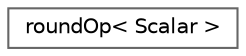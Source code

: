 digraph "Graphical Class Hierarchy"
{
 // LATEX_PDF_SIZE
  bgcolor="transparent";
  edge [fontname=Helvetica,fontsize=10,labelfontname=Helvetica,labelfontsize=10];
  node [fontname=Helvetica,fontsize=10,shape=box,height=0.2,width=0.4];
  rankdir="LR";
  Node0 [id="Node000000",label="roundOp\< Scalar \>",height=0.2,width=0.4,color="grey40", fillcolor="white", style="filled",URL="$structFoam_1_1roundOp_3_01Scalar_01_4.html",tooltip=" "];
}
